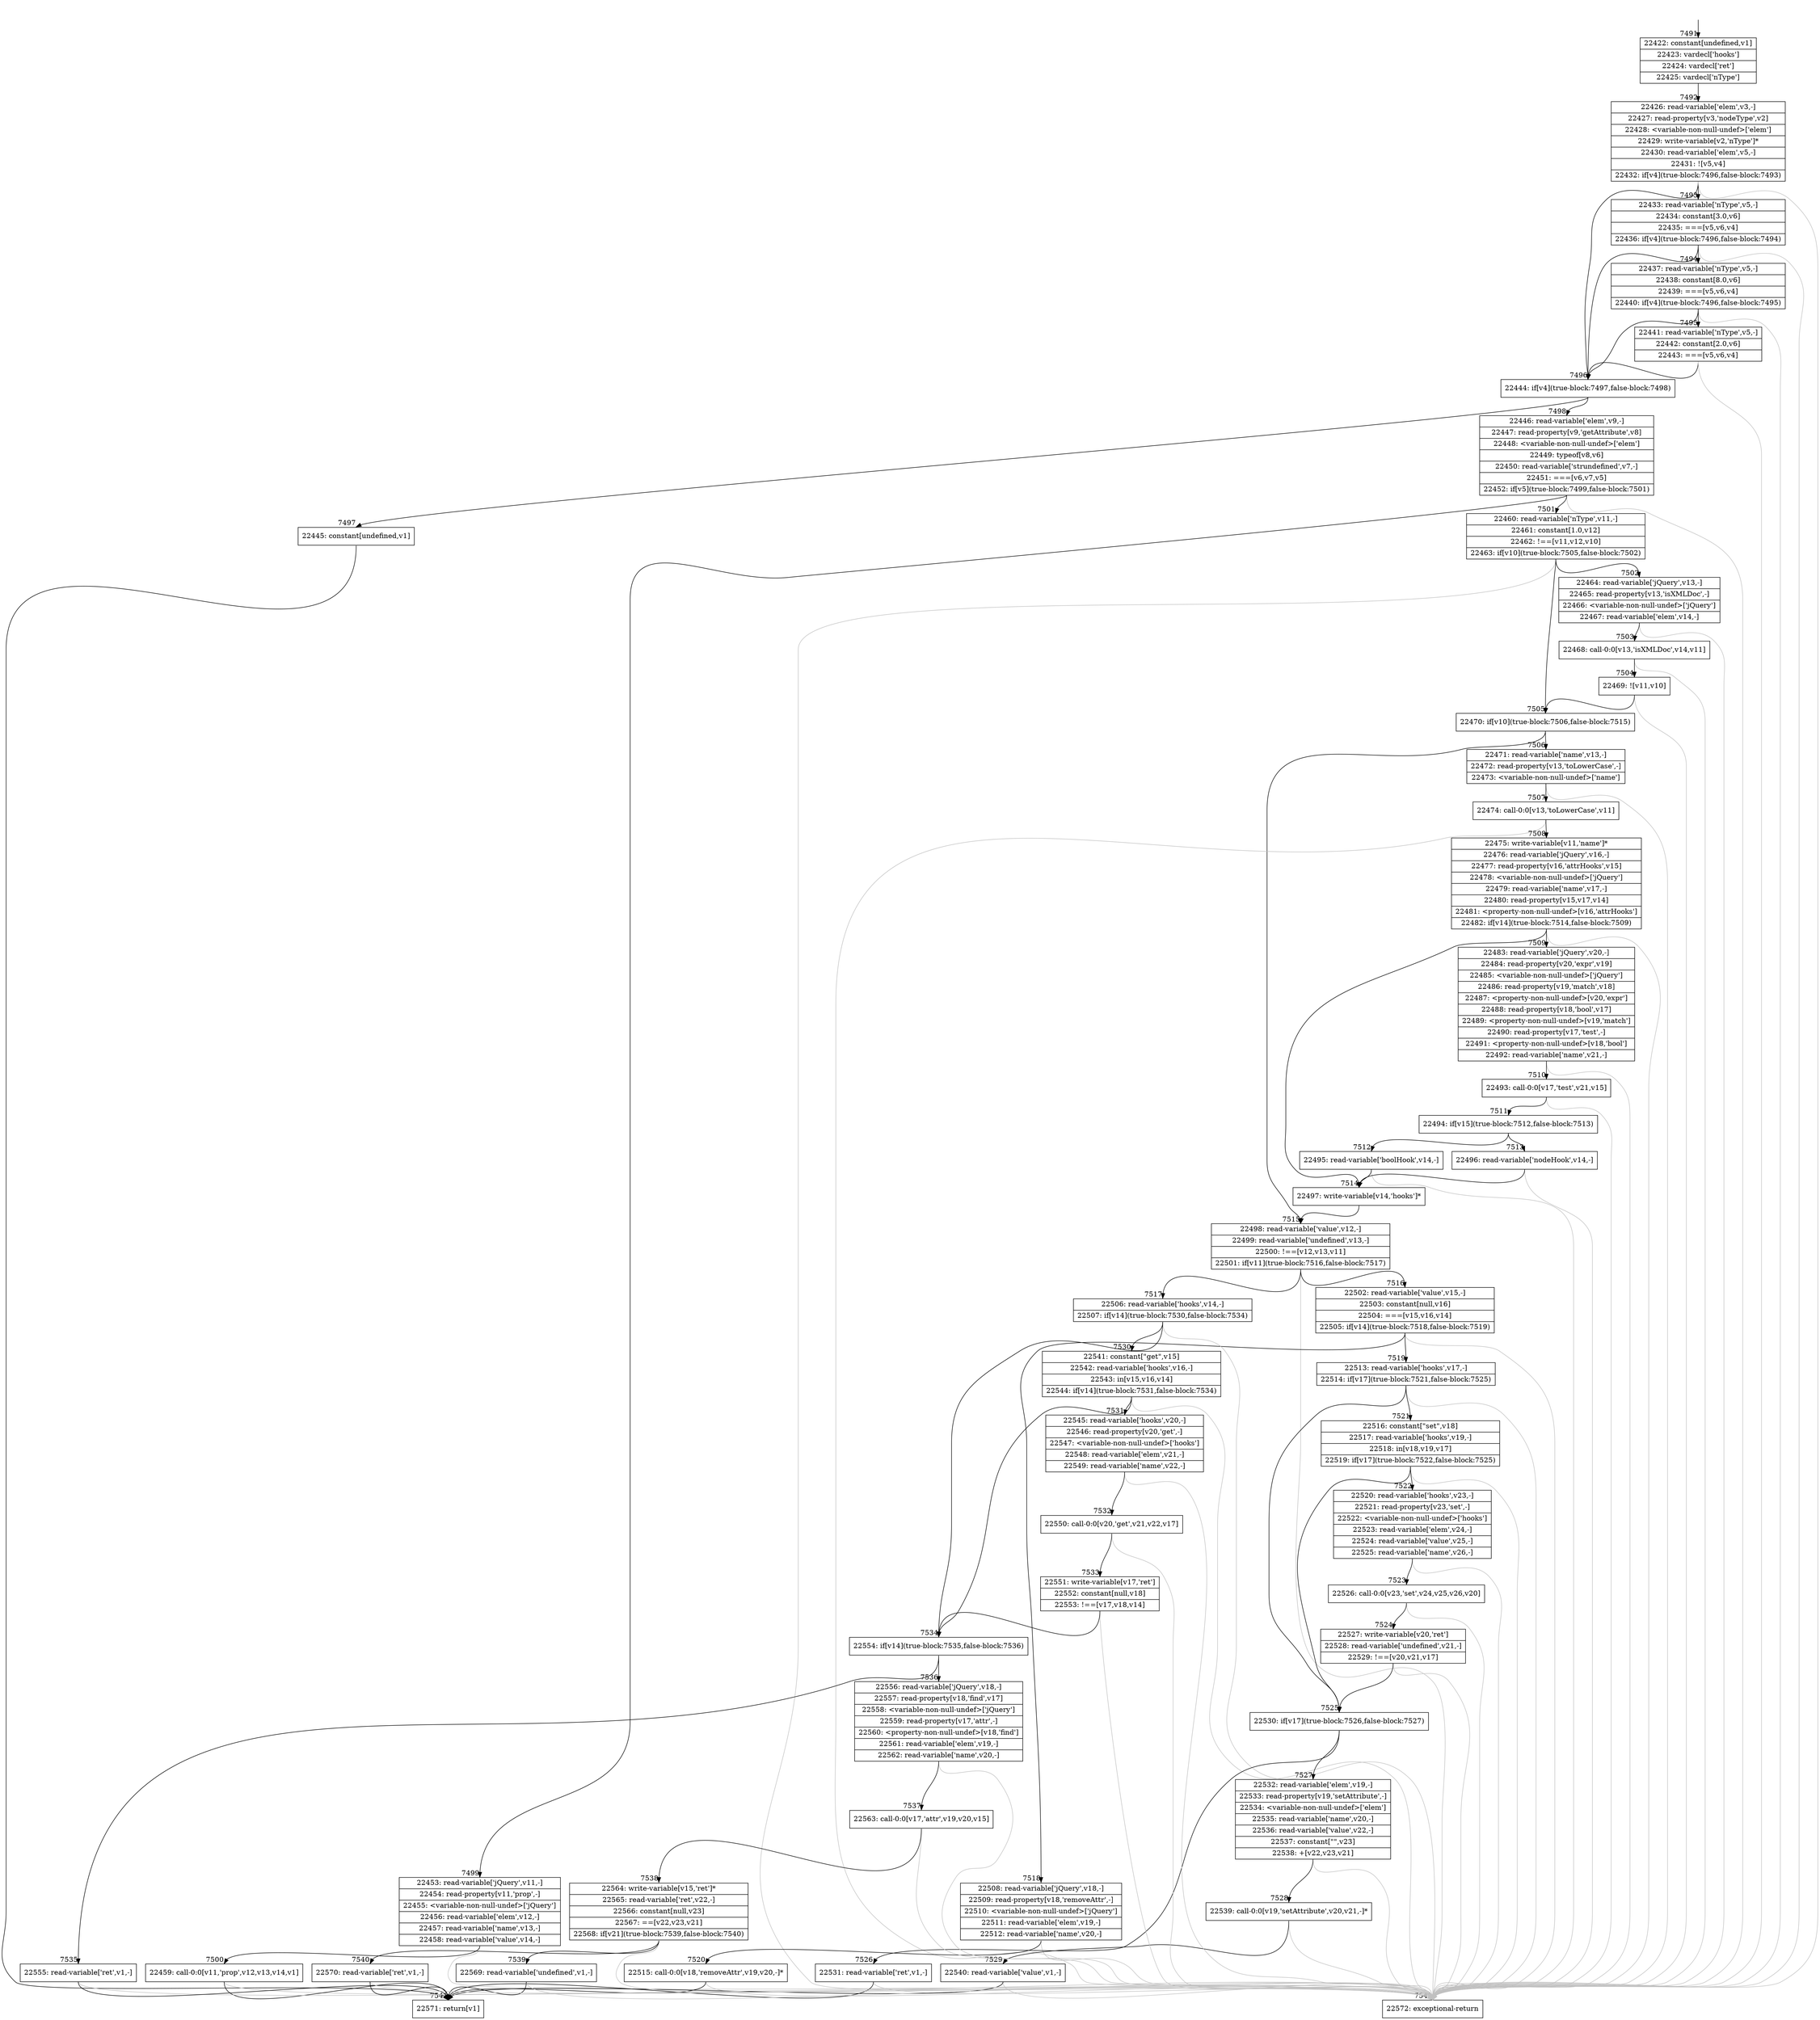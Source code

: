 digraph {
rankdir="TD"
BB_entry462[shape=none,label=""];
BB_entry462 -> BB7491 [tailport=s, headport=n, headlabel="    7491"]
BB7491 [shape=record label="{22422: constant[undefined,v1]|22423: vardecl['hooks']|22424: vardecl['ret']|22425: vardecl['nType']}" ] 
BB7491 -> BB7492 [tailport=s, headport=n, headlabel="      7492"]
BB7492 [shape=record label="{22426: read-variable['elem',v3,-]|22427: read-property[v3,'nodeType',v2]|22428: \<variable-non-null-undef\>['elem']|22429: write-variable[v2,'nType']*|22430: read-variable['elem',v5,-]|22431: ![v5,v4]|22432: if[v4](true-block:7496,false-block:7493)}" ] 
BB7492 -> BB7496 [tailport=s, headport=n, headlabel="      7496"]
BB7492 -> BB7493 [tailport=s, headport=n, headlabel="      7493"]
BB7492 -> BB7542 [tailport=s, headport=n, color=gray, headlabel="      7542"]
BB7493 [shape=record label="{22433: read-variable['nType',v5,-]|22434: constant[3.0,v6]|22435: ===[v5,v6,v4]|22436: if[v4](true-block:7496,false-block:7494)}" ] 
BB7493 -> BB7496 [tailport=s, headport=n]
BB7493 -> BB7494 [tailport=s, headport=n, headlabel="      7494"]
BB7493 -> BB7542 [tailport=s, headport=n, color=gray]
BB7494 [shape=record label="{22437: read-variable['nType',v5,-]|22438: constant[8.0,v6]|22439: ===[v5,v6,v4]|22440: if[v4](true-block:7496,false-block:7495)}" ] 
BB7494 -> BB7496 [tailport=s, headport=n]
BB7494 -> BB7495 [tailport=s, headport=n, headlabel="      7495"]
BB7494 -> BB7542 [tailport=s, headport=n, color=gray]
BB7495 [shape=record label="{22441: read-variable['nType',v5,-]|22442: constant[2.0,v6]|22443: ===[v5,v6,v4]}" ] 
BB7495 -> BB7496 [tailport=s, headport=n]
BB7495 -> BB7542 [tailport=s, headport=n, color=gray]
BB7496 [shape=record label="{22444: if[v4](true-block:7497,false-block:7498)}" ] 
BB7496 -> BB7497 [tailport=s, headport=n, headlabel="      7497"]
BB7496 -> BB7498 [tailport=s, headport=n, headlabel="      7498"]
BB7497 [shape=record label="{22445: constant[undefined,v1]}" ] 
BB7497 -> BB7541 [tailport=s, headport=n, headlabel="      7541"]
BB7498 [shape=record label="{22446: read-variable['elem',v9,-]|22447: read-property[v9,'getAttribute',v8]|22448: \<variable-non-null-undef\>['elem']|22449: typeof[v8,v6]|22450: read-variable['strundefined',v7,-]|22451: ===[v6,v7,v5]|22452: if[v5](true-block:7499,false-block:7501)}" ] 
BB7498 -> BB7499 [tailport=s, headport=n, headlabel="      7499"]
BB7498 -> BB7501 [tailport=s, headport=n, headlabel="      7501"]
BB7498 -> BB7542 [tailport=s, headport=n, color=gray]
BB7499 [shape=record label="{22453: read-variable['jQuery',v11,-]|22454: read-property[v11,'prop',-]|22455: \<variable-non-null-undef\>['jQuery']|22456: read-variable['elem',v12,-]|22457: read-variable['name',v13,-]|22458: read-variable['value',v14,-]}" ] 
BB7499 -> BB7500 [tailport=s, headport=n, headlabel="      7500"]
BB7499 -> BB7542 [tailport=s, headport=n, color=gray]
BB7500 [shape=record label="{22459: call-0:0[v11,'prop',v12,v13,v14,v1]}" ] 
BB7500 -> BB7541 [tailport=s, headport=n]
BB7500 -> BB7542 [tailport=s, headport=n, color=gray]
BB7501 [shape=record label="{22460: read-variable['nType',v11,-]|22461: constant[1.0,v12]|22462: !==[v11,v12,v10]|22463: if[v10](true-block:7505,false-block:7502)}" ] 
BB7501 -> BB7505 [tailport=s, headport=n, headlabel="      7505"]
BB7501 -> BB7502 [tailport=s, headport=n, headlabel="      7502"]
BB7501 -> BB7542 [tailport=s, headport=n, color=gray]
BB7502 [shape=record label="{22464: read-variable['jQuery',v13,-]|22465: read-property[v13,'isXMLDoc',-]|22466: \<variable-non-null-undef\>['jQuery']|22467: read-variable['elem',v14,-]}" ] 
BB7502 -> BB7503 [tailport=s, headport=n, headlabel="      7503"]
BB7502 -> BB7542 [tailport=s, headport=n, color=gray]
BB7503 [shape=record label="{22468: call-0:0[v13,'isXMLDoc',v14,v11]}" ] 
BB7503 -> BB7504 [tailport=s, headport=n, headlabel="      7504"]
BB7503 -> BB7542 [tailport=s, headport=n, color=gray]
BB7504 [shape=record label="{22469: ![v11,v10]}" ] 
BB7504 -> BB7505 [tailport=s, headport=n]
BB7504 -> BB7542 [tailport=s, headport=n, color=gray]
BB7505 [shape=record label="{22470: if[v10](true-block:7506,false-block:7515)}" ] 
BB7505 -> BB7506 [tailport=s, headport=n, headlabel="      7506"]
BB7505 -> BB7515 [tailport=s, headport=n, headlabel="      7515"]
BB7506 [shape=record label="{22471: read-variable['name',v13,-]|22472: read-property[v13,'toLowerCase',-]|22473: \<variable-non-null-undef\>['name']}" ] 
BB7506 -> BB7507 [tailport=s, headport=n, headlabel="      7507"]
BB7506 -> BB7542 [tailport=s, headport=n, color=gray]
BB7507 [shape=record label="{22474: call-0:0[v13,'toLowerCase',v11]}" ] 
BB7507 -> BB7508 [tailport=s, headport=n, headlabel="      7508"]
BB7507 -> BB7542 [tailport=s, headport=n, color=gray]
BB7508 [shape=record label="{22475: write-variable[v11,'name']*|22476: read-variable['jQuery',v16,-]|22477: read-property[v16,'attrHooks',v15]|22478: \<variable-non-null-undef\>['jQuery']|22479: read-variable['name',v17,-]|22480: read-property[v15,v17,v14]|22481: \<property-non-null-undef\>[v16,'attrHooks']|22482: if[v14](true-block:7514,false-block:7509)}" ] 
BB7508 -> BB7514 [tailport=s, headport=n, headlabel="      7514"]
BB7508 -> BB7509 [tailport=s, headport=n, headlabel="      7509"]
BB7508 -> BB7542 [tailport=s, headport=n, color=gray]
BB7509 [shape=record label="{22483: read-variable['jQuery',v20,-]|22484: read-property[v20,'expr',v19]|22485: \<variable-non-null-undef\>['jQuery']|22486: read-property[v19,'match',v18]|22487: \<property-non-null-undef\>[v20,'expr']|22488: read-property[v18,'bool',v17]|22489: \<property-non-null-undef\>[v19,'match']|22490: read-property[v17,'test',-]|22491: \<property-non-null-undef\>[v18,'bool']|22492: read-variable['name',v21,-]}" ] 
BB7509 -> BB7510 [tailport=s, headport=n, headlabel="      7510"]
BB7509 -> BB7542 [tailport=s, headport=n, color=gray]
BB7510 [shape=record label="{22493: call-0:0[v17,'test',v21,v15]}" ] 
BB7510 -> BB7511 [tailport=s, headport=n, headlabel="      7511"]
BB7510 -> BB7542 [tailport=s, headport=n, color=gray]
BB7511 [shape=record label="{22494: if[v15](true-block:7512,false-block:7513)}" ] 
BB7511 -> BB7512 [tailport=s, headport=n, headlabel="      7512"]
BB7511 -> BB7513 [tailport=s, headport=n, headlabel="      7513"]
BB7512 [shape=record label="{22495: read-variable['boolHook',v14,-]}" ] 
BB7512 -> BB7514 [tailport=s, headport=n]
BB7512 -> BB7542 [tailport=s, headport=n, color=gray]
BB7513 [shape=record label="{22496: read-variable['nodeHook',v14,-]}" ] 
BB7513 -> BB7514 [tailport=s, headport=n]
BB7513 -> BB7542 [tailport=s, headport=n, color=gray]
BB7514 [shape=record label="{22497: write-variable[v14,'hooks']*}" ] 
BB7514 -> BB7515 [tailport=s, headport=n]
BB7515 [shape=record label="{22498: read-variable['value',v12,-]|22499: read-variable['undefined',v13,-]|22500: !==[v12,v13,v11]|22501: if[v11](true-block:7516,false-block:7517)}" ] 
BB7515 -> BB7516 [tailport=s, headport=n, headlabel="      7516"]
BB7515 -> BB7517 [tailport=s, headport=n, headlabel="      7517"]
BB7515 -> BB7542 [tailport=s, headport=n, color=gray]
BB7516 [shape=record label="{22502: read-variable['value',v15,-]|22503: constant[null,v16]|22504: ===[v15,v16,v14]|22505: if[v14](true-block:7518,false-block:7519)}" ] 
BB7516 -> BB7518 [tailport=s, headport=n, headlabel="      7518"]
BB7516 -> BB7519 [tailport=s, headport=n, headlabel="      7519"]
BB7516 -> BB7542 [tailport=s, headport=n, color=gray]
BB7517 [shape=record label="{22506: read-variable['hooks',v14,-]|22507: if[v14](true-block:7530,false-block:7534)}" ] 
BB7517 -> BB7534 [tailport=s, headport=n, headlabel="      7534"]
BB7517 -> BB7530 [tailport=s, headport=n, headlabel="      7530"]
BB7517 -> BB7542 [tailport=s, headport=n, color=gray]
BB7518 [shape=record label="{22508: read-variable['jQuery',v18,-]|22509: read-property[v18,'removeAttr',-]|22510: \<variable-non-null-undef\>['jQuery']|22511: read-variable['elem',v19,-]|22512: read-variable['name',v20,-]}" ] 
BB7518 -> BB7520 [tailport=s, headport=n, headlabel="      7520"]
BB7518 -> BB7542 [tailport=s, headport=n, color=gray]
BB7519 [shape=record label="{22513: read-variable['hooks',v17,-]|22514: if[v17](true-block:7521,false-block:7525)}" ] 
BB7519 -> BB7525 [tailport=s, headport=n, headlabel="      7525"]
BB7519 -> BB7521 [tailport=s, headport=n, headlabel="      7521"]
BB7519 -> BB7542 [tailport=s, headport=n, color=gray]
BB7520 [shape=record label="{22515: call-0:0[v18,'removeAttr',v19,v20,-]*}" ] 
BB7520 -> BB7541 [tailport=s, headport=n]
BB7520 -> BB7542 [tailport=s, headport=n, color=gray]
BB7521 [shape=record label="{22516: constant[\"set\",v18]|22517: read-variable['hooks',v19,-]|22518: in[v18,v19,v17]|22519: if[v17](true-block:7522,false-block:7525)}" ] 
BB7521 -> BB7525 [tailport=s, headport=n]
BB7521 -> BB7522 [tailport=s, headport=n, headlabel="      7522"]
BB7521 -> BB7542 [tailport=s, headport=n, color=gray]
BB7522 [shape=record label="{22520: read-variable['hooks',v23,-]|22521: read-property[v23,'set',-]|22522: \<variable-non-null-undef\>['hooks']|22523: read-variable['elem',v24,-]|22524: read-variable['value',v25,-]|22525: read-variable['name',v26,-]}" ] 
BB7522 -> BB7523 [tailport=s, headport=n, headlabel="      7523"]
BB7522 -> BB7542 [tailport=s, headport=n, color=gray]
BB7523 [shape=record label="{22526: call-0:0[v23,'set',v24,v25,v26,v20]}" ] 
BB7523 -> BB7524 [tailport=s, headport=n, headlabel="      7524"]
BB7523 -> BB7542 [tailport=s, headport=n, color=gray]
BB7524 [shape=record label="{22527: write-variable[v20,'ret']|22528: read-variable['undefined',v21,-]|22529: !==[v20,v21,v17]}" ] 
BB7524 -> BB7525 [tailport=s, headport=n]
BB7524 -> BB7542 [tailport=s, headport=n, color=gray]
BB7525 [shape=record label="{22530: if[v17](true-block:7526,false-block:7527)}" ] 
BB7525 -> BB7526 [tailport=s, headport=n, headlabel="      7526"]
BB7525 -> BB7527 [tailport=s, headport=n, headlabel="      7527"]
BB7526 [shape=record label="{22531: read-variable['ret',v1,-]}" ] 
BB7526 -> BB7541 [tailport=s, headport=n]
BB7526 -> BB7542 [tailport=s, headport=n, color=gray]
BB7527 [shape=record label="{22532: read-variable['elem',v19,-]|22533: read-property[v19,'setAttribute',-]|22534: \<variable-non-null-undef\>['elem']|22535: read-variable['name',v20,-]|22536: read-variable['value',v22,-]|22537: constant[\"\",v23]|22538: +[v22,v23,v21]}" ] 
BB7527 -> BB7528 [tailport=s, headport=n, headlabel="      7528"]
BB7527 -> BB7542 [tailport=s, headport=n, color=gray]
BB7528 [shape=record label="{22539: call-0:0[v19,'setAttribute',v20,v21,-]*}" ] 
BB7528 -> BB7529 [tailport=s, headport=n, headlabel="      7529"]
BB7528 -> BB7542 [tailport=s, headport=n, color=gray]
BB7529 [shape=record label="{22540: read-variable['value',v1,-]}" ] 
BB7529 -> BB7541 [tailport=s, headport=n]
BB7529 -> BB7542 [tailport=s, headport=n, color=gray]
BB7530 [shape=record label="{22541: constant[\"get\",v15]|22542: read-variable['hooks',v16,-]|22543: in[v15,v16,v14]|22544: if[v14](true-block:7531,false-block:7534)}" ] 
BB7530 -> BB7534 [tailport=s, headport=n]
BB7530 -> BB7531 [tailport=s, headport=n, headlabel="      7531"]
BB7530 -> BB7542 [tailport=s, headport=n, color=gray]
BB7531 [shape=record label="{22545: read-variable['hooks',v20,-]|22546: read-property[v20,'get',-]|22547: \<variable-non-null-undef\>['hooks']|22548: read-variable['elem',v21,-]|22549: read-variable['name',v22,-]}" ] 
BB7531 -> BB7532 [tailport=s, headport=n, headlabel="      7532"]
BB7531 -> BB7542 [tailport=s, headport=n, color=gray]
BB7532 [shape=record label="{22550: call-0:0[v20,'get',v21,v22,v17]}" ] 
BB7532 -> BB7533 [tailport=s, headport=n, headlabel="      7533"]
BB7532 -> BB7542 [tailport=s, headport=n, color=gray]
BB7533 [shape=record label="{22551: write-variable[v17,'ret']|22552: constant[null,v18]|22553: !==[v17,v18,v14]}" ] 
BB7533 -> BB7534 [tailport=s, headport=n]
BB7533 -> BB7542 [tailport=s, headport=n, color=gray]
BB7534 [shape=record label="{22554: if[v14](true-block:7535,false-block:7536)}" ] 
BB7534 -> BB7535 [tailport=s, headport=n, headlabel="      7535"]
BB7534 -> BB7536 [tailport=s, headport=n, headlabel="      7536"]
BB7535 [shape=record label="{22555: read-variable['ret',v1,-]}" ] 
BB7535 -> BB7541 [tailport=s, headport=n]
BB7535 -> BB7542 [tailport=s, headport=n, color=gray]
BB7536 [shape=record label="{22556: read-variable['jQuery',v18,-]|22557: read-property[v18,'find',v17]|22558: \<variable-non-null-undef\>['jQuery']|22559: read-property[v17,'attr',-]|22560: \<property-non-null-undef\>[v18,'find']|22561: read-variable['elem',v19,-]|22562: read-variable['name',v20,-]}" ] 
BB7536 -> BB7537 [tailport=s, headport=n, headlabel="      7537"]
BB7536 -> BB7542 [tailport=s, headport=n, color=gray]
BB7537 [shape=record label="{22563: call-0:0[v17,'attr',v19,v20,v15]}" ] 
BB7537 -> BB7538 [tailport=s, headport=n, headlabel="      7538"]
BB7537 -> BB7542 [tailport=s, headport=n, color=gray]
BB7538 [shape=record label="{22564: write-variable[v15,'ret']*|22565: read-variable['ret',v22,-]|22566: constant[null,v23]|22567: ==[v22,v23,v21]|22568: if[v21](true-block:7539,false-block:7540)}" ] 
BB7538 -> BB7539 [tailport=s, headport=n, headlabel="      7539"]
BB7538 -> BB7540 [tailport=s, headport=n, headlabel="      7540"]
BB7538 -> BB7542 [tailport=s, headport=n, color=gray]
BB7539 [shape=record label="{22569: read-variable['undefined',v1,-]}" ] 
BB7539 -> BB7541 [tailport=s, headport=n]
BB7539 -> BB7542 [tailport=s, headport=n, color=gray]
BB7540 [shape=record label="{22570: read-variable['ret',v1,-]}" ] 
BB7540 -> BB7541 [tailport=s, headport=n]
BB7540 -> BB7542 [tailport=s, headport=n, color=gray]
BB7541 [shape=record label="{22571: return[v1]}" ] 
BB7542 [shape=record label="{22572: exceptional-return}" ] 
}
